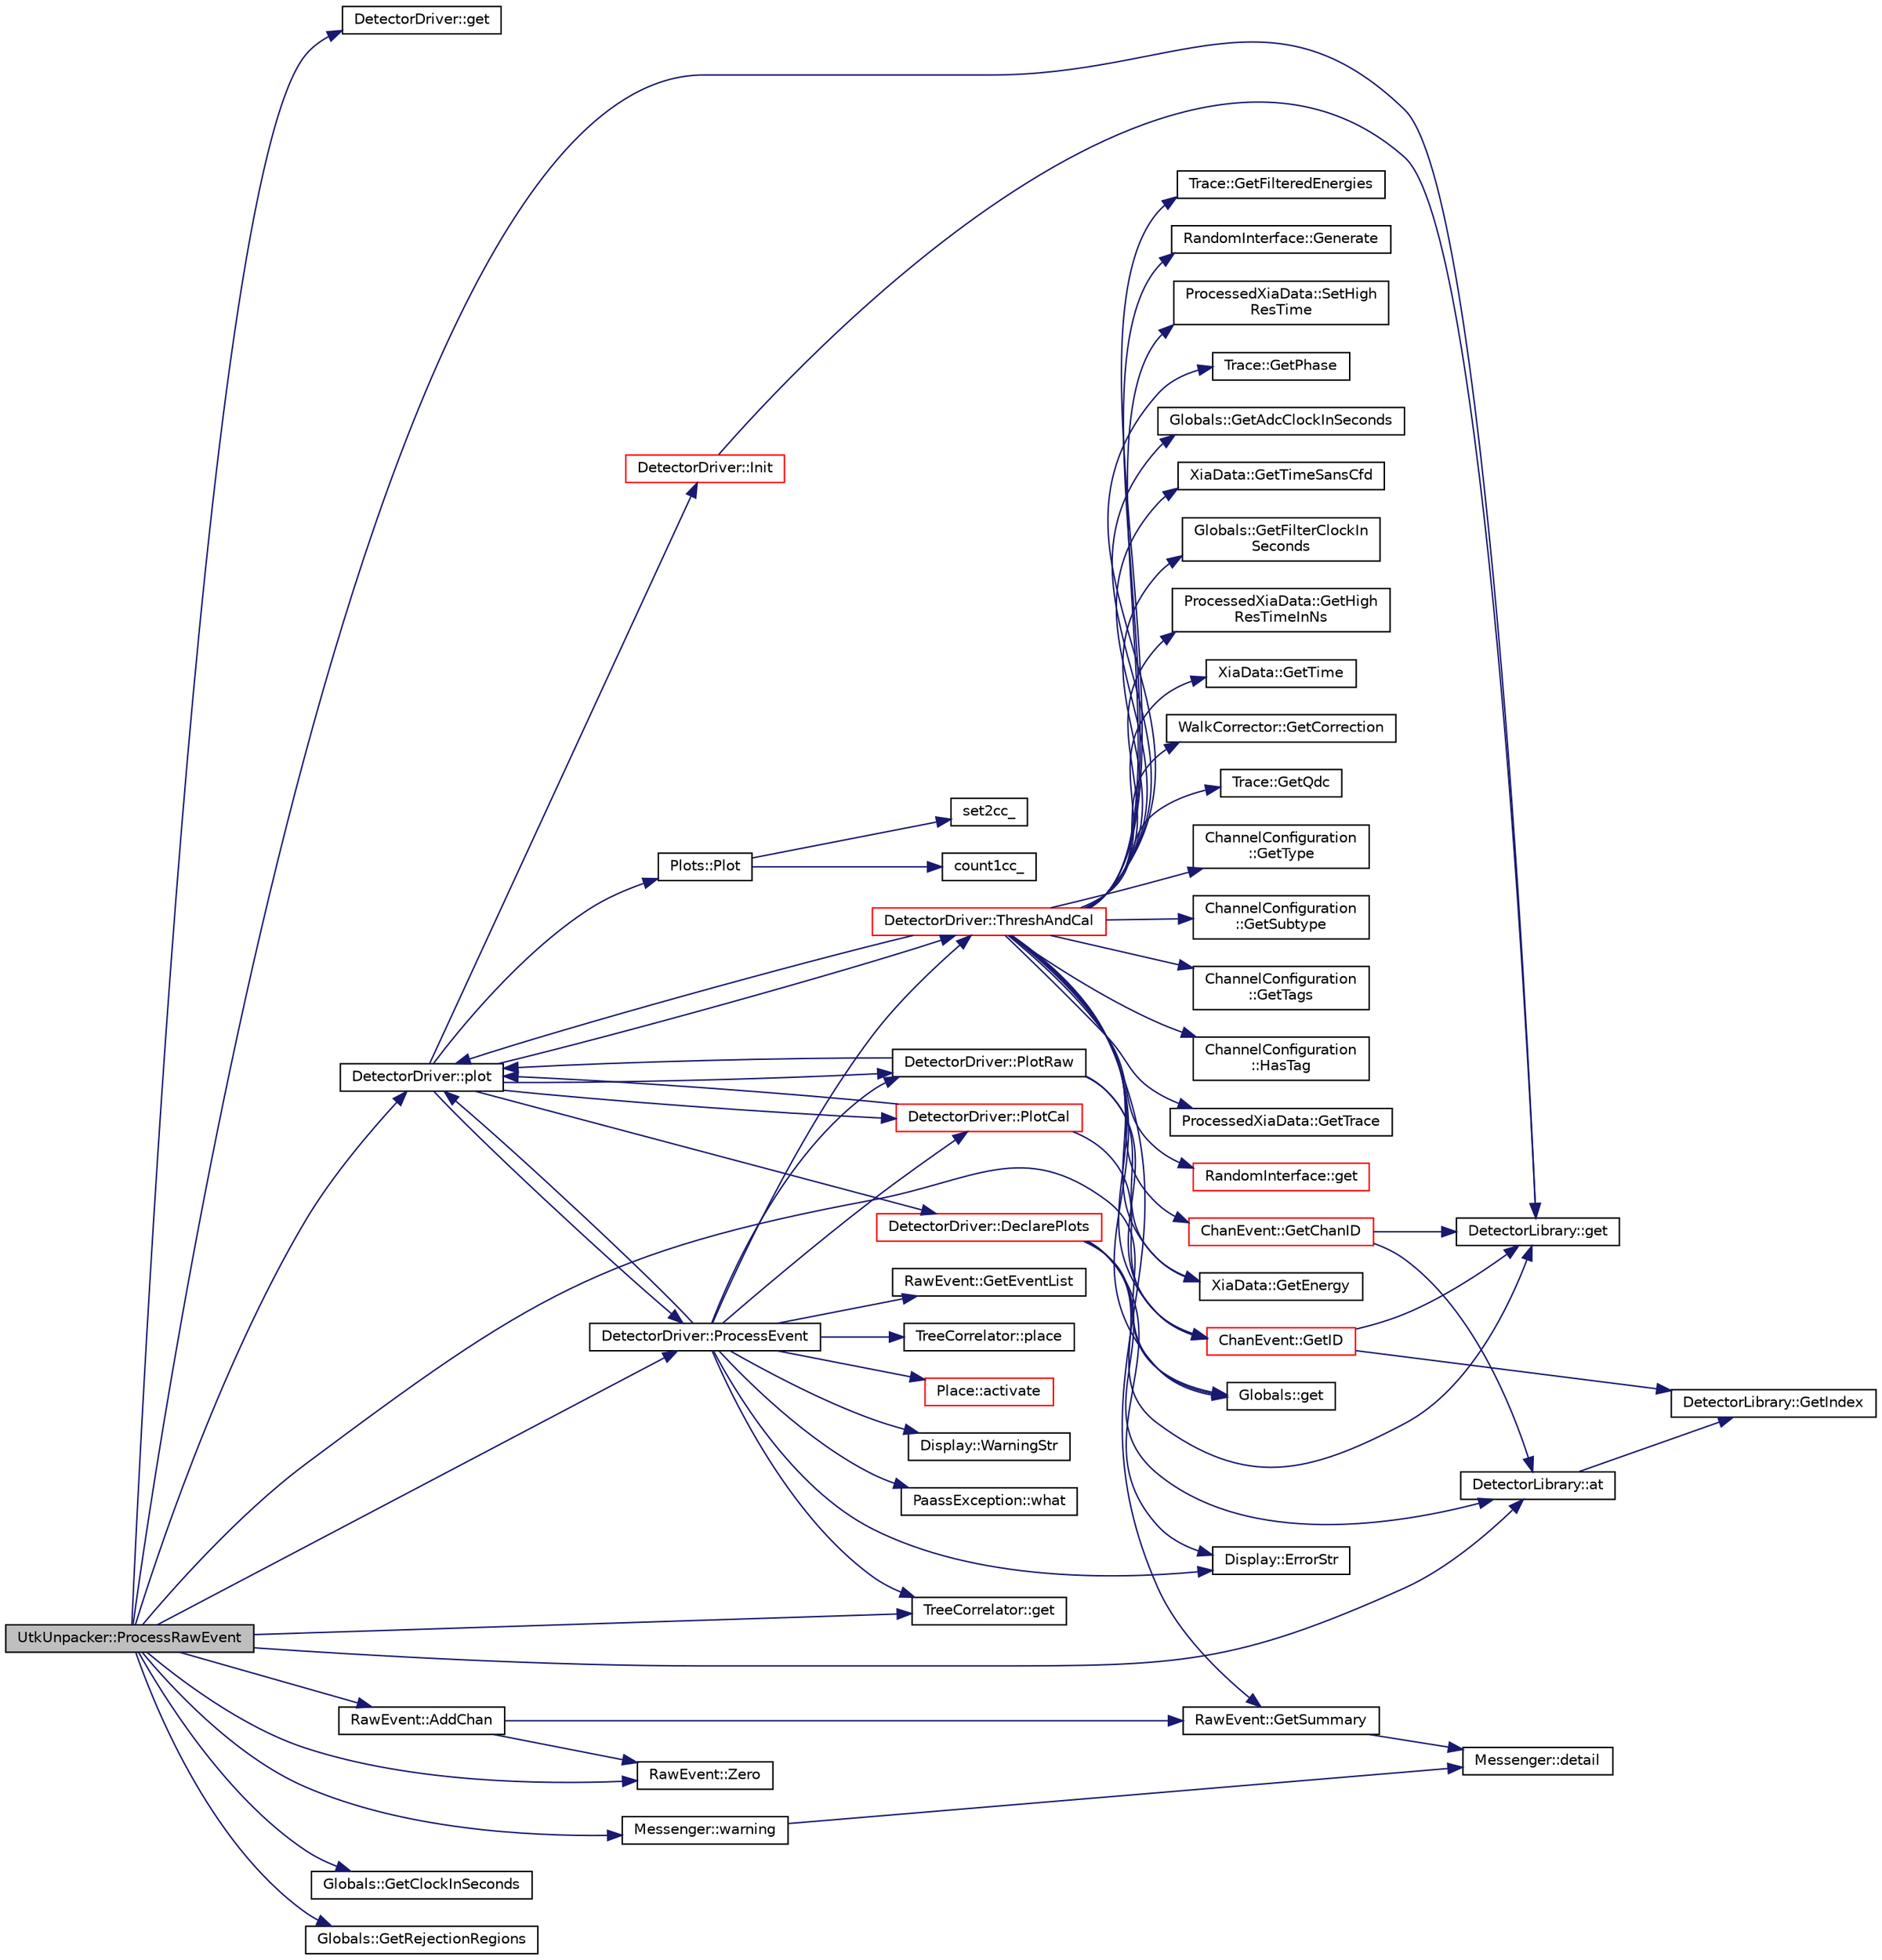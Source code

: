 digraph "UtkUnpacker::ProcessRawEvent"
{
  edge [fontname="Helvetica",fontsize="10",labelfontname="Helvetica",labelfontsize="10"];
  node [fontname="Helvetica",fontsize="10",shape=record];
  rankdir="LR";
  Node1 [label="UtkUnpacker::ProcessRawEvent",height=0.2,width=0.4,color="black", fillcolor="grey75", style="filled", fontcolor="black"];
  Node1 -> Node2 [color="midnightblue",fontsize="10",style="solid",fontname="Helvetica"];
  Node2 [label="DetectorDriver::get",height=0.2,width=0.4,color="black", fillcolor="white", style="filled",URL="$de/d91/class_detector_driver.html#a374a759674faebb18f7a2b4fa06c7a70"];
  Node1 -> Node3 [color="midnightblue",fontsize="10",style="solid",fontname="Helvetica"];
  Node3 [label="DetectorLibrary::get",height=0.2,width=0.4,color="black", fillcolor="white", style="filled",URL="$dc/dbe/class_detector_library.html#a6ab3ff825daa8b607865086741bc9b2c"];
  Node1 -> Node4 [color="midnightblue",fontsize="10",style="solid",fontname="Helvetica"];
  Node4 [label="Globals::get",height=0.2,width=0.4,color="black", fillcolor="white", style="filled",URL="$d3/daf/class_globals.html#ae66fa0173342202c96b13d71a6522512",tooltip="Instance is created upon first call. "];
  Node1 -> Node5 [color="midnightblue",fontsize="10",style="solid",fontname="Helvetica"];
  Node5 [label="Globals::GetClockInSeconds",height=0.2,width=0.4,color="black", fillcolor="white", style="filled",URL="$d3/daf/class_globals.html#a02ea3605db675e1c5504de0ff317d16b"];
  Node1 -> Node6 [color="midnightblue",fontsize="10",style="solid",fontname="Helvetica"];
  Node6 [label="Globals::GetRejectionRegions",height=0.2,width=0.4,color="black", fillcolor="white", style="filled",URL="$d3/daf/class_globals.html#ab134c73a3192f458f854f425a7b88b18"];
  Node1 -> Node7 [color="midnightblue",fontsize="10",style="solid",fontname="Helvetica"];
  Node7 [label="DetectorDriver::plot",height=0.2,width=0.4,color="black", fillcolor="white", style="filled",URL="$de/d91/class_detector_driver.html#a3a556ab94a878e057dea8a081d0df55a",tooltip="Plots into histogram defined by dammId. "];
  Node7 -> Node8 [color="midnightblue",fontsize="10",style="solid",fontname="Helvetica"];
  Node8 [label="Plots::Plot",height=0.2,width=0.4,color="black", fillcolor="white", style="filled",URL="$d7/d8b/class_plots.html#a68849b82c8c7a5d57f972cbd8de83328",tooltip="Plots into histogram defined by dammId. "];
  Node8 -> Node9 [color="midnightblue",fontsize="10",style="solid",fontname="Helvetica"];
  Node9 [label="count1cc_",height=0.2,width=0.4,color="black", fillcolor="white", style="filled",URL="$da/d57/_scanor_8hpp.html#a31aca3d0ff704e08f8f8968288ae7895",tooltip="Defines the DAMM function to call for 1D hists */. "];
  Node8 -> Node10 [color="midnightblue",fontsize="10",style="solid",fontname="Helvetica"];
  Node10 [label="set2cc_",height=0.2,width=0.4,color="black", fillcolor="white", style="filled",URL="$da/d57/_scanor_8hpp.html#a8b0a662ebdb3f947ba8470bf89f11c3a",tooltip="Defines the DAMM function to call for 2D hists */. "];
  Node7 -> Node11 [color="midnightblue",fontsize="10",style="solid",fontname="Helvetica"];
  Node11 [label="DetectorDriver::ProcessEvent",height=0.2,width=0.4,color="black", fillcolor="white", style="filled",URL="$de/d91/class_detector_driver.html#a19c152206c95dfbc2a98ffd1d002165e",tooltip="Control of the event processing. "];
  Node11 -> Node7 [color="midnightblue",fontsize="10",style="solid",fontname="Helvetica"];
  Node11 -> Node12 [color="midnightblue",fontsize="10",style="solid",fontname="Helvetica"];
  Node12 [label="RawEvent::GetEventList",height=0.2,width=0.4,color="black", fillcolor="white", style="filled",URL="$dc/d32/class_raw_event.html#a13713f29c28a4083f2c14f0c8c14804a"];
  Node11 -> Node13 [color="midnightblue",fontsize="10",style="solid",fontname="Helvetica"];
  Node13 [label="DetectorDriver::PlotRaw",height=0.2,width=0.4,color="black", fillcolor="white", style="filled",URL="$de/d91/class_detector_driver.html#a7f2a28ba2a756e034e38630a5e258309"];
  Node13 -> Node7 [color="midnightblue",fontsize="10",style="solid",fontname="Helvetica"];
  Node13 -> Node14 [color="midnightblue",fontsize="10",style="solid",fontname="Helvetica"];
  Node14 [label="ChanEvent::GetID",height=0.2,width=0.4,color="red", fillcolor="white", style="filled",URL="$d5/d91/class_chan_event.html#ac2f5a4534b4ad1856689040a7bf13dd2"];
  Node14 -> Node3 [color="midnightblue",fontsize="10",style="solid",fontname="Helvetica"];
  Node14 -> Node15 [color="midnightblue",fontsize="10",style="solid",fontname="Helvetica"];
  Node15 [label="DetectorLibrary::GetIndex",height=0.2,width=0.4,color="black", fillcolor="white", style="filled",URL="$dc/dbe/class_detector_library.html#a90877646fc3c5c845baa0ff3643335d4"];
  Node13 -> Node16 [color="midnightblue",fontsize="10",style="solid",fontname="Helvetica"];
  Node16 [label="XiaData::GetEnergy",height=0.2,width=0.4,color="black", fillcolor="white", style="filled",URL="$d2/ddd/class_xia_data.html#ade2672d5b33f5317bd0710408b88871b"];
  Node11 -> Node17 [color="midnightblue",fontsize="10",style="solid",fontname="Helvetica"];
  Node17 [label="DetectorDriver::ThreshAndCal",height=0.2,width=0.4,color="red", fillcolor="white", style="filled",URL="$de/d91/class_detector_driver.html#a2ae4e98c641d49183631eceb40dc19bb",tooltip="Check threshold and calibrate each channel. Check the thresholds and calibrate the energy for each ch..."];
  Node17 -> Node18 [color="midnightblue",fontsize="10",style="solid",fontname="Helvetica"];
  Node18 [label="ChanEvent::GetChanID",height=0.2,width=0.4,color="red", fillcolor="white", style="filled",URL="$d5/d91/class_chan_event.html#ac92976ab74eb43a72bf6e6e536f59496"];
  Node18 -> Node3 [color="midnightblue",fontsize="10",style="solid",fontname="Helvetica"];
  Node18 -> Node19 [color="midnightblue",fontsize="10",style="solid",fontname="Helvetica"];
  Node19 [label="DetectorLibrary::at",height=0.2,width=0.4,color="black", fillcolor="white", style="filled",URL="$dc/dbe/class_detector_library.html#a7dc03a85fdd914647e3b4405524d8f02"];
  Node19 -> Node15 [color="midnightblue",fontsize="10",style="solid",fontname="Helvetica"];
  Node17 -> Node14 [color="midnightblue",fontsize="10",style="solid",fontname="Helvetica"];
  Node17 -> Node20 [color="midnightblue",fontsize="10",style="solid",fontname="Helvetica"];
  Node20 [label="ChannelConfiguration\l::GetType",height=0.2,width=0.4,color="black", fillcolor="white", style="filled",URL="$d6/d20/class_channel_configuration.html#aba4539c47063c552522bcf7c20d5bf29"];
  Node17 -> Node21 [color="midnightblue",fontsize="10",style="solid",fontname="Helvetica"];
  Node21 [label="ChannelConfiguration\l::GetSubtype",height=0.2,width=0.4,color="black", fillcolor="white", style="filled",URL="$d6/d20/class_channel_configuration.html#aaa6fcf267aebd6df6fa3df5510cfaeea"];
  Node17 -> Node22 [color="midnightblue",fontsize="10",style="solid",fontname="Helvetica"];
  Node22 [label="ChannelConfiguration\l::GetTags",height=0.2,width=0.4,color="black", fillcolor="white", style="filled",URL="$d6/d20/class_channel_configuration.html#a5f70d8b99f72830f6eb306f1582e1fde"];
  Node17 -> Node23 [color="midnightblue",fontsize="10",style="solid",fontname="Helvetica"];
  Node23 [label="ChannelConfiguration\l::HasTag",height=0.2,width=0.4,color="black", fillcolor="white", style="filled",URL="$d6/d20/class_channel_configuration.html#a12d5e0dec96416851743462c53775bf5"];
  Node17 -> Node24 [color="midnightblue",fontsize="10",style="solid",fontname="Helvetica"];
  Node24 [label="ProcessedXiaData::GetTrace",height=0.2,width=0.4,color="black", fillcolor="white", style="filled",URL="$df/d3c/class_processed_xia_data.html#a2d98ff813786abdb09ebc6bd22dbf48d"];
  Node17 -> Node25 [color="midnightblue",fontsize="10",style="solid",fontname="Helvetica"];
  Node25 [label="RandomInterface::get",height=0.2,width=0.4,color="red", fillcolor="white", style="filled",URL="$d3/daf/class_random_interface.html#ab82c66de735852acfd5e48e92a61ab71"];
  Node17 -> Node7 [color="midnightblue",fontsize="10",style="solid",fontname="Helvetica"];
  Node17 -> Node26 [color="midnightblue",fontsize="10",style="solid",fontname="Helvetica"];
  Node26 [label="Trace::GetFilteredEnergies",height=0.2,width=0.4,color="black", fillcolor="white", style="filled",URL="$dd/db7/class_trace.html#a81368efd0e5aaa9ddcdef25b7932b3ed"];
  Node17 -> Node16 [color="midnightblue",fontsize="10",style="solid",fontname="Helvetica"];
  Node17 -> Node27 [color="midnightblue",fontsize="10",style="solid",fontname="Helvetica"];
  Node27 [label="RandomInterface::Generate",height=0.2,width=0.4,color="black", fillcolor="white", style="filled",URL="$d3/daf/class_random_interface.html#a6078af282ba015b968af34edde05afb8"];
  Node17 -> Node28 [color="midnightblue",fontsize="10",style="solid",fontname="Helvetica"];
  Node28 [label="ProcessedXiaData::SetHigh\lResTime",height=0.2,width=0.4,color="black", fillcolor="white", style="filled",URL="$df/d3c/class_processed_xia_data.html#a48351d3124a77b66cf0b1afb18204b45"];
  Node17 -> Node29 [color="midnightblue",fontsize="10",style="solid",fontname="Helvetica"];
  Node29 [label="Trace::GetPhase",height=0.2,width=0.4,color="black", fillcolor="white", style="filled",URL="$dd/db7/class_trace.html#a4801f8d119d80e64d2fe9269c79e6a9d"];
  Node17 -> Node4 [color="midnightblue",fontsize="10",style="solid",fontname="Helvetica"];
  Node17 -> Node30 [color="midnightblue",fontsize="10",style="solid",fontname="Helvetica"];
  Node30 [label="Globals::GetAdcClockInSeconds",height=0.2,width=0.4,color="black", fillcolor="white", style="filled",URL="$d3/daf/class_globals.html#ad7d77193cd312ff5b05f78d90a5e5c1f"];
  Node17 -> Node31 [color="midnightblue",fontsize="10",style="solid",fontname="Helvetica"];
  Node31 [label="XiaData::GetTimeSansCfd",height=0.2,width=0.4,color="black", fillcolor="white", style="filled",URL="$d2/ddd/class_xia_data.html#a5de4fb9577cf965d2537ec677b781241"];
  Node17 -> Node32 [color="midnightblue",fontsize="10",style="solid",fontname="Helvetica"];
  Node32 [label="Globals::GetFilterClockIn\lSeconds",height=0.2,width=0.4,color="black", fillcolor="white", style="filled",URL="$d3/daf/class_globals.html#af966809742d39e7acbd52c4fe4f5a95c"];
  Node17 -> Node33 [color="midnightblue",fontsize="10",style="solid",fontname="Helvetica"];
  Node33 [label="ProcessedXiaData::GetHigh\lResTimeInNs",height=0.2,width=0.4,color="black", fillcolor="white", style="filled",URL="$df/d3c/class_processed_xia_data.html#a5da8714dc3420a4efd9a199de3f56079"];
  Node17 -> Node34 [color="midnightblue",fontsize="10",style="solid",fontname="Helvetica"];
  Node34 [label="XiaData::GetTime",height=0.2,width=0.4,color="black", fillcolor="white", style="filled",URL="$d2/ddd/class_xia_data.html#ac11c489cabed7180f6516d724d387a56"];
  Node17 -> Node35 [color="midnightblue",fontsize="10",style="solid",fontname="Helvetica"];
  Node35 [label="WalkCorrector::GetCorrection",height=0.2,width=0.4,color="black", fillcolor="white", style="filled",URL="$d7/dda/class_walk_corrector.html#a91ba3edd01ae83146a19d8eba4fc4a23"];
  Node17 -> Node36 [color="midnightblue",fontsize="10",style="solid",fontname="Helvetica"];
  Node36 [label="Trace::GetQdc",height=0.2,width=0.4,color="black", fillcolor="white", style="filled",URL="$dd/db7/class_trace.html#a825c518af0ec6dcba45253c05b562a62"];
  Node17 -> Node37 [color="midnightblue",fontsize="10",style="solid",fontname="Helvetica"];
  Node37 [label="RawEvent::GetSummary",height=0.2,width=0.4,color="black", fillcolor="white", style="filled",URL="$dc/d32/class_raw_event.html#a0405b96da430f69eb01fc8a7668420cc",tooltip="Get a pointer to a specific detector summary. "];
  Node37 -> Node38 [color="midnightblue",fontsize="10",style="solid",fontname="Helvetica"];
  Node38 [label="Messenger::detail",height=0.2,width=0.4,color="black", fillcolor="white", style="filled",URL="$d6/dc9/class_messenger.html#a24d0db0aece5830b3de62310f5753be8"];
  Node11 -> Node39 [color="midnightblue",fontsize="10",style="solid",fontname="Helvetica"];
  Node39 [label="DetectorDriver::PlotCal",height=0.2,width=0.4,color="red", fillcolor="white", style="filled",URL="$de/d91/class_detector_driver.html#ad966b8fe4330bb0cf117422b9bd08f40"];
  Node39 -> Node7 [color="midnightblue",fontsize="10",style="solid",fontname="Helvetica"];
  Node39 -> Node14 [color="midnightblue",fontsize="10",style="solid",fontname="Helvetica"];
  Node11 -> Node40 [color="midnightblue",fontsize="10",style="solid",fontname="Helvetica"];
  Node40 [label="TreeCorrelator::get",height=0.2,width=0.4,color="black", fillcolor="white", style="filled",URL="$d3/d2c/class_tree_correlator.html#a4f70fdbb0d6dead4212d8e926ce1755f"];
  Node11 -> Node41 [color="midnightblue",fontsize="10",style="solid",fontname="Helvetica"];
  Node41 [label="TreeCorrelator::place",height=0.2,width=0.4,color="black", fillcolor="white", style="filled",URL="$d3/d2c/class_tree_correlator.html#aadf6cf8c8bedbbde03fb678667c7cb01"];
  Node11 -> Node42 [color="midnightblue",fontsize="10",style="solid",fontname="Helvetica"];
  Node42 [label="Place::activate",height=0.2,width=0.4,color="red", fillcolor="white", style="filled",URL="$dd/d21/class_place.html#a96fef01c13e97a21482ab8672c9b654a"];
  Node11 -> Node43 [color="midnightblue",fontsize="10",style="solid",fontname="Helvetica"];
  Node43 [label="Display::WarningStr",height=0.2,width=0.4,color="black", fillcolor="white", style="filled",URL="$da/d6a/namespace_display.html#a0ca7c8835e858cf0b1e0cce72a41ab9c"];
  Node11 -> Node44 [color="midnightblue",fontsize="10",style="solid",fontname="Helvetica"];
  Node44 [label="PaassException::what",height=0.2,width=0.4,color="black", fillcolor="white", style="filled",URL="$df/dc3/class_paass_exception.html#a3a96bbd94cef6ce246f497ab0341182d"];
  Node11 -> Node45 [color="midnightblue",fontsize="10",style="solid",fontname="Helvetica"];
  Node45 [label="Display::ErrorStr",height=0.2,width=0.4,color="black", fillcolor="white", style="filled",URL="$da/d6a/namespace_display.html#a762315ce58efcb1203edfcb74158f59b"];
  Node7 -> Node17 [color="midnightblue",fontsize="10",style="solid",fontname="Helvetica"];
  Node7 -> Node46 [color="midnightblue",fontsize="10",style="solid",fontname="Helvetica"];
  Node46 [label="DetectorDriver::Init",height=0.2,width=0.4,color="red", fillcolor="white", style="filled",URL="$de/d91/class_detector_driver.html#a2d368320dd66a1a368f08ddfb1be7a22"];
  Node46 -> Node3 [color="midnightblue",fontsize="10",style="solid",fontname="Helvetica"];
  Node7 -> Node13 [color="midnightblue",fontsize="10",style="solid",fontname="Helvetica"];
  Node7 -> Node39 [color="midnightblue",fontsize="10",style="solid",fontname="Helvetica"];
  Node7 -> Node47 [color="midnightblue",fontsize="10",style="solid",fontname="Helvetica"];
  Node47 [label="DetectorDriver::DeclarePlots",height=0.2,width=0.4,color="red", fillcolor="white", style="filled",URL="$de/d91/class_detector_driver.html#a8810acdc149879688b81ec333531a28e"];
  Node47 -> Node4 [color="midnightblue",fontsize="10",style="solid",fontname="Helvetica"];
  Node47 -> Node3 [color="midnightblue",fontsize="10",style="solid",fontname="Helvetica"];
  Node47 -> Node19 [color="midnightblue",fontsize="10",style="solid",fontname="Helvetica"];
  Node47 -> Node45 [color="midnightblue",fontsize="10",style="solid",fontname="Helvetica"];
  Node1 -> Node48 [color="midnightblue",fontsize="10",style="solid",fontname="Helvetica"];
  Node48 [label="Messenger::warning",height=0.2,width=0.4,color="black", fillcolor="white", style="filled",URL="$d6/dc9/class_messenger.html#a130e83285254c9149629842ca2aa6f20"];
  Node48 -> Node38 [color="midnightblue",fontsize="10",style="solid",fontname="Helvetica"];
  Node1 -> Node19 [color="midnightblue",fontsize="10",style="solid",fontname="Helvetica"];
  Node1 -> Node49 [color="midnightblue",fontsize="10",style="solid",fontname="Helvetica"];
  Node49 [label="RawEvent::AddChan",height=0.2,width=0.4,color="black", fillcolor="white", style="filled",URL="$dc/d32/class_raw_event.html#a45a31e974697ce05044bb794780751bc"];
  Node49 -> Node50 [color="midnightblue",fontsize="10",style="solid",fontname="Helvetica"];
  Node50 [label="RawEvent::Zero",height=0.2,width=0.4,color="black", fillcolor="white", style="filled",URL="$dc/d32/class_raw_event.html#afa30d713df90faeb4b91018002bac725",tooltip="Raw event zeroing. "];
  Node49 -> Node37 [color="midnightblue",fontsize="10",style="solid",fontname="Helvetica"];
  Node1 -> Node11 [color="midnightblue",fontsize="10",style="solid",fontname="Helvetica"];
  Node1 -> Node50 [color="midnightblue",fontsize="10",style="solid",fontname="Helvetica"];
  Node1 -> Node40 [color="midnightblue",fontsize="10",style="solid",fontname="Helvetica"];
}

